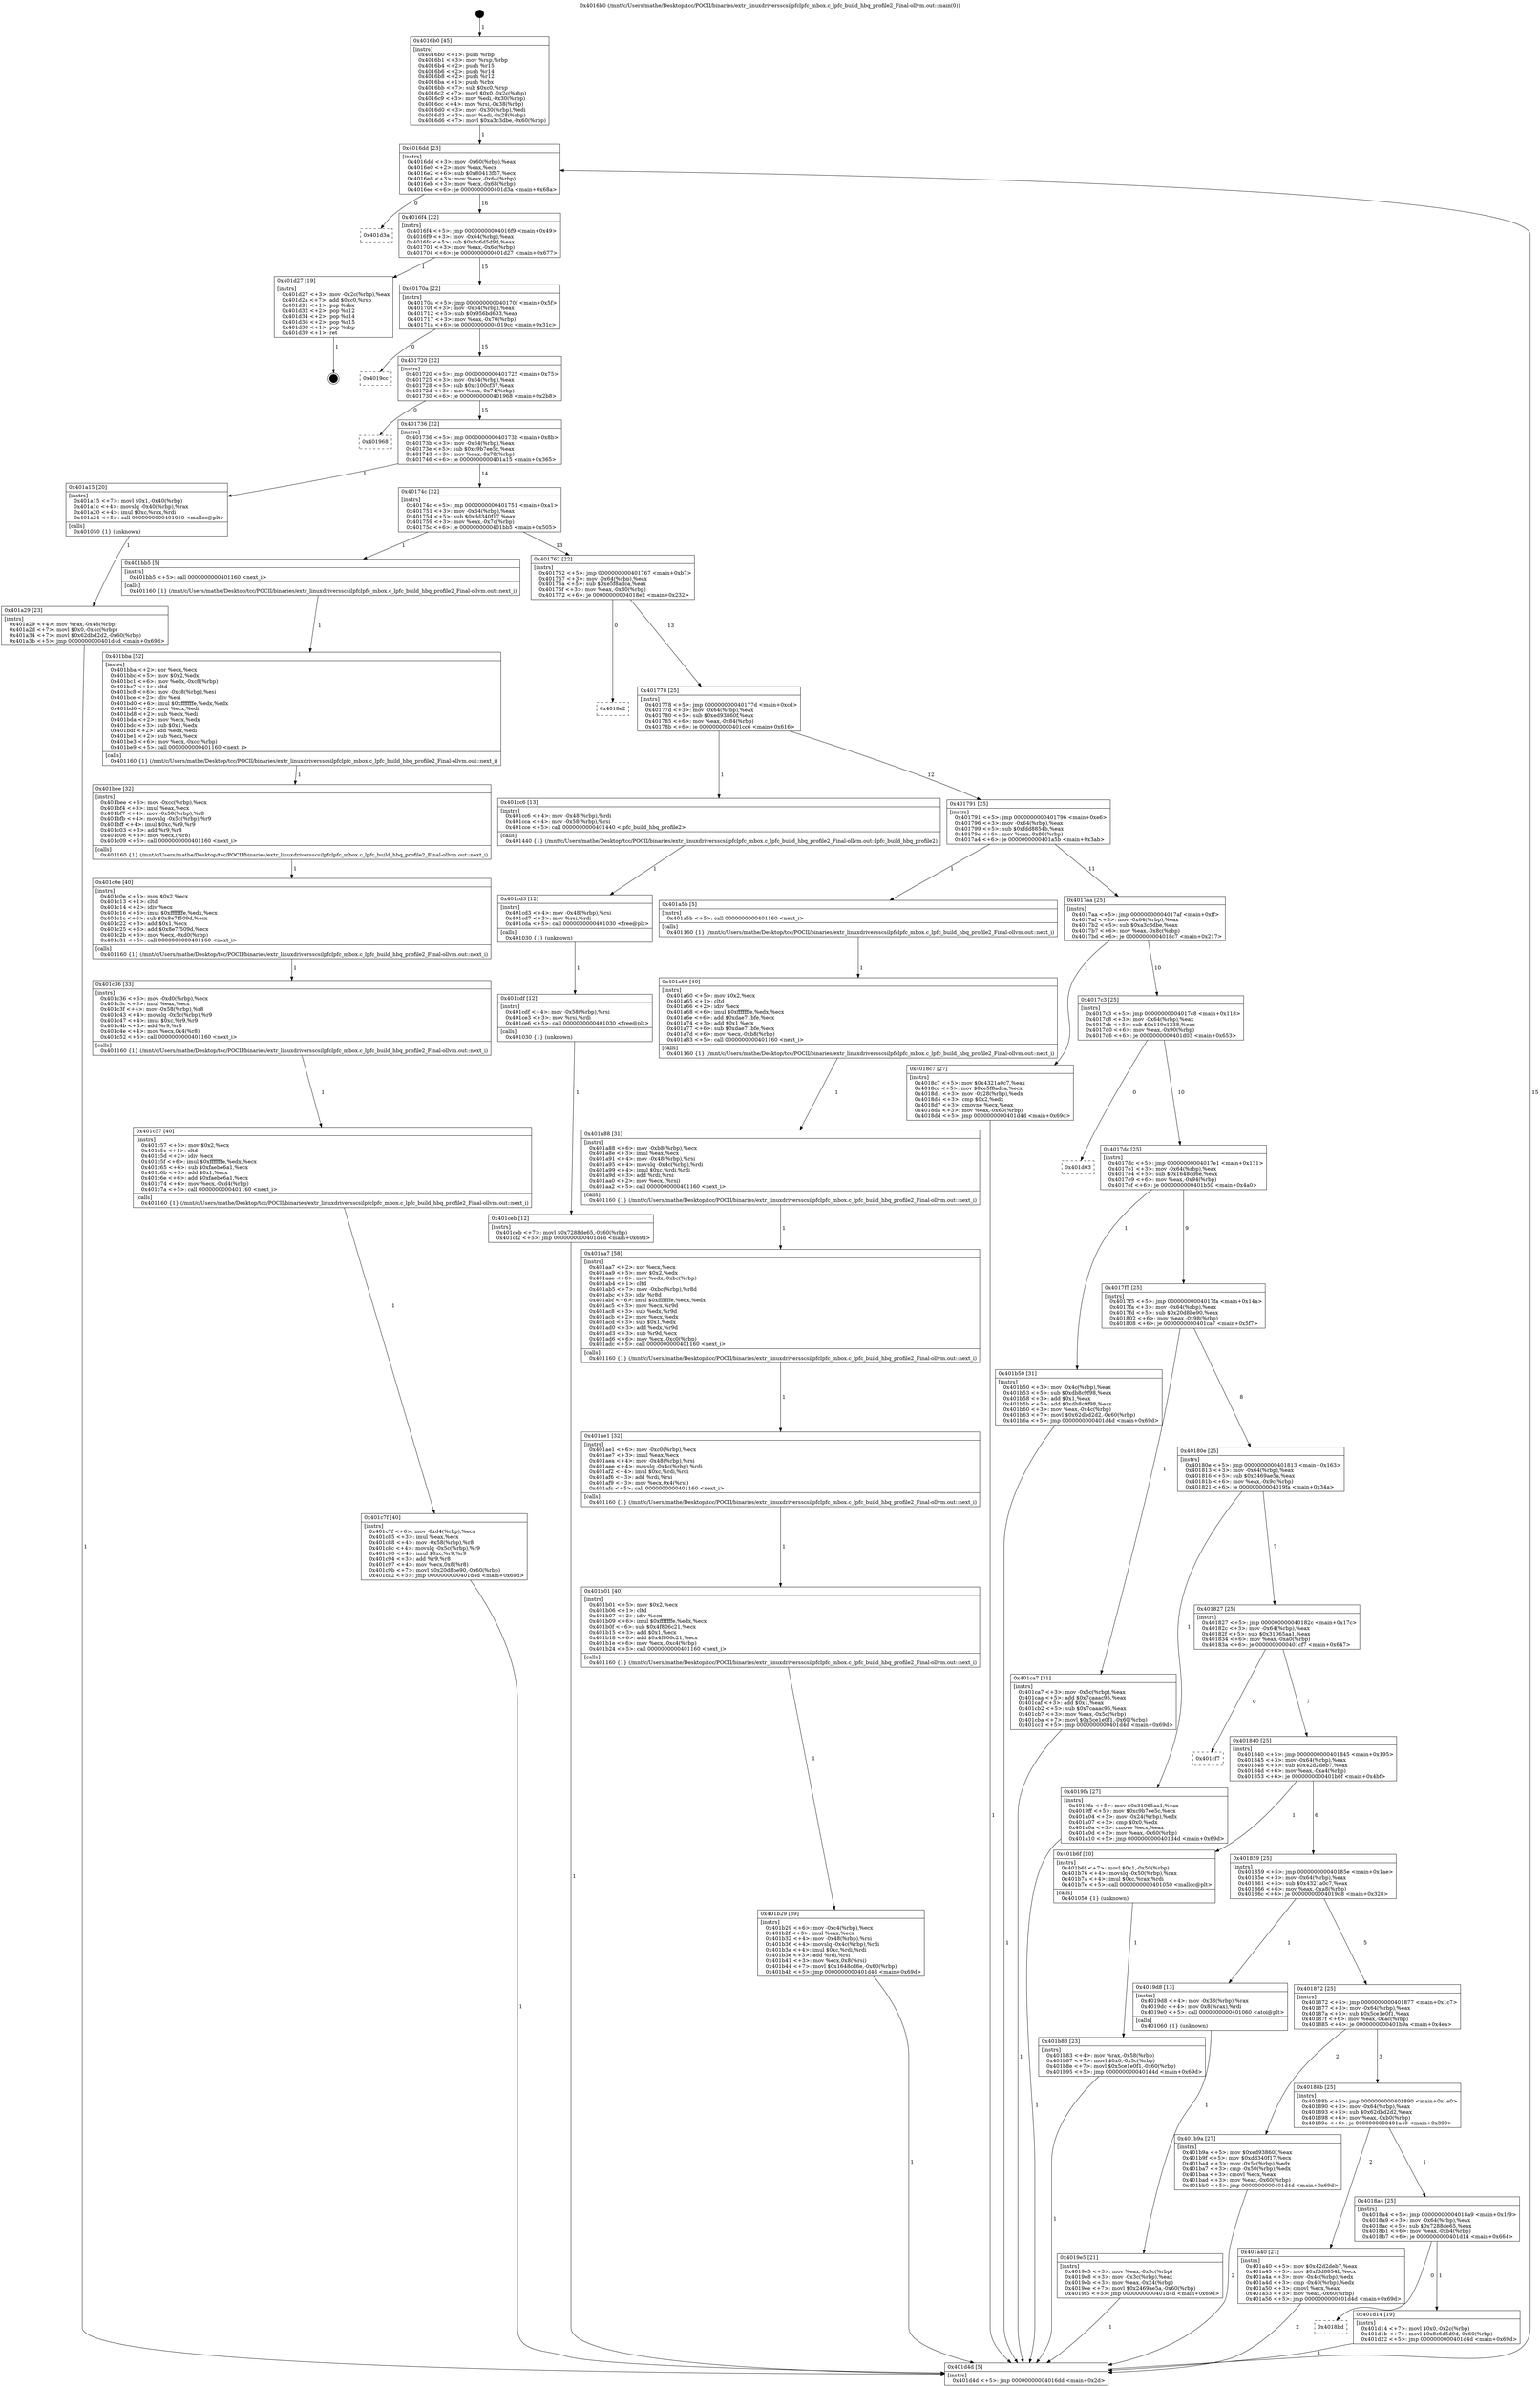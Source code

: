 digraph "0x4016b0" {
  label = "0x4016b0 (/mnt/c/Users/mathe/Desktop/tcc/POCII/binaries/extr_linuxdriversscsilpfclpfc_mbox.c_lpfc_build_hbq_profile2_Final-ollvm.out::main(0))"
  labelloc = "t"
  node[shape=record]

  Entry [label="",width=0.3,height=0.3,shape=circle,fillcolor=black,style=filled]
  "0x4016dd" [label="{
     0x4016dd [23]\l
     | [instrs]\l
     &nbsp;&nbsp;0x4016dd \<+3\>: mov -0x60(%rbp),%eax\l
     &nbsp;&nbsp;0x4016e0 \<+2\>: mov %eax,%ecx\l
     &nbsp;&nbsp;0x4016e2 \<+6\>: sub $0x80413fb7,%ecx\l
     &nbsp;&nbsp;0x4016e8 \<+3\>: mov %eax,-0x64(%rbp)\l
     &nbsp;&nbsp;0x4016eb \<+3\>: mov %ecx,-0x68(%rbp)\l
     &nbsp;&nbsp;0x4016ee \<+6\>: je 0000000000401d3a \<main+0x68a\>\l
  }"]
  "0x401d3a" [label="{
     0x401d3a\l
  }", style=dashed]
  "0x4016f4" [label="{
     0x4016f4 [22]\l
     | [instrs]\l
     &nbsp;&nbsp;0x4016f4 \<+5\>: jmp 00000000004016f9 \<main+0x49\>\l
     &nbsp;&nbsp;0x4016f9 \<+3\>: mov -0x64(%rbp),%eax\l
     &nbsp;&nbsp;0x4016fc \<+5\>: sub $0x8c6d5d9d,%eax\l
     &nbsp;&nbsp;0x401701 \<+3\>: mov %eax,-0x6c(%rbp)\l
     &nbsp;&nbsp;0x401704 \<+6\>: je 0000000000401d27 \<main+0x677\>\l
  }"]
  Exit [label="",width=0.3,height=0.3,shape=circle,fillcolor=black,style=filled,peripheries=2]
  "0x401d27" [label="{
     0x401d27 [19]\l
     | [instrs]\l
     &nbsp;&nbsp;0x401d27 \<+3\>: mov -0x2c(%rbp),%eax\l
     &nbsp;&nbsp;0x401d2a \<+7\>: add $0xc0,%rsp\l
     &nbsp;&nbsp;0x401d31 \<+1\>: pop %rbx\l
     &nbsp;&nbsp;0x401d32 \<+2\>: pop %r12\l
     &nbsp;&nbsp;0x401d34 \<+2\>: pop %r14\l
     &nbsp;&nbsp;0x401d36 \<+2\>: pop %r15\l
     &nbsp;&nbsp;0x401d38 \<+1\>: pop %rbp\l
     &nbsp;&nbsp;0x401d39 \<+1\>: ret\l
  }"]
  "0x40170a" [label="{
     0x40170a [22]\l
     | [instrs]\l
     &nbsp;&nbsp;0x40170a \<+5\>: jmp 000000000040170f \<main+0x5f\>\l
     &nbsp;&nbsp;0x40170f \<+3\>: mov -0x64(%rbp),%eax\l
     &nbsp;&nbsp;0x401712 \<+5\>: sub $0x956bd603,%eax\l
     &nbsp;&nbsp;0x401717 \<+3\>: mov %eax,-0x70(%rbp)\l
     &nbsp;&nbsp;0x40171a \<+6\>: je 00000000004019cc \<main+0x31c\>\l
  }"]
  "0x4018bd" [label="{
     0x4018bd\l
  }", style=dashed]
  "0x4019cc" [label="{
     0x4019cc\l
  }", style=dashed]
  "0x401720" [label="{
     0x401720 [22]\l
     | [instrs]\l
     &nbsp;&nbsp;0x401720 \<+5\>: jmp 0000000000401725 \<main+0x75\>\l
     &nbsp;&nbsp;0x401725 \<+3\>: mov -0x64(%rbp),%eax\l
     &nbsp;&nbsp;0x401728 \<+5\>: sub $0xc100cf37,%eax\l
     &nbsp;&nbsp;0x40172d \<+3\>: mov %eax,-0x74(%rbp)\l
     &nbsp;&nbsp;0x401730 \<+6\>: je 0000000000401968 \<main+0x2b8\>\l
  }"]
  "0x401d14" [label="{
     0x401d14 [19]\l
     | [instrs]\l
     &nbsp;&nbsp;0x401d14 \<+7\>: movl $0x0,-0x2c(%rbp)\l
     &nbsp;&nbsp;0x401d1b \<+7\>: movl $0x8c6d5d9d,-0x60(%rbp)\l
     &nbsp;&nbsp;0x401d22 \<+5\>: jmp 0000000000401d4d \<main+0x69d\>\l
  }"]
  "0x401968" [label="{
     0x401968\l
  }", style=dashed]
  "0x401736" [label="{
     0x401736 [22]\l
     | [instrs]\l
     &nbsp;&nbsp;0x401736 \<+5\>: jmp 000000000040173b \<main+0x8b\>\l
     &nbsp;&nbsp;0x40173b \<+3\>: mov -0x64(%rbp),%eax\l
     &nbsp;&nbsp;0x40173e \<+5\>: sub $0xc9b7ee5c,%eax\l
     &nbsp;&nbsp;0x401743 \<+3\>: mov %eax,-0x78(%rbp)\l
     &nbsp;&nbsp;0x401746 \<+6\>: je 0000000000401a15 \<main+0x365\>\l
  }"]
  "0x401ceb" [label="{
     0x401ceb [12]\l
     | [instrs]\l
     &nbsp;&nbsp;0x401ceb \<+7\>: movl $0x7288de65,-0x60(%rbp)\l
     &nbsp;&nbsp;0x401cf2 \<+5\>: jmp 0000000000401d4d \<main+0x69d\>\l
  }"]
  "0x401a15" [label="{
     0x401a15 [20]\l
     | [instrs]\l
     &nbsp;&nbsp;0x401a15 \<+7\>: movl $0x1,-0x40(%rbp)\l
     &nbsp;&nbsp;0x401a1c \<+4\>: movslq -0x40(%rbp),%rax\l
     &nbsp;&nbsp;0x401a20 \<+4\>: imul $0xc,%rax,%rdi\l
     &nbsp;&nbsp;0x401a24 \<+5\>: call 0000000000401050 \<malloc@plt\>\l
     | [calls]\l
     &nbsp;&nbsp;0x401050 \{1\} (unknown)\l
  }"]
  "0x40174c" [label="{
     0x40174c [22]\l
     | [instrs]\l
     &nbsp;&nbsp;0x40174c \<+5\>: jmp 0000000000401751 \<main+0xa1\>\l
     &nbsp;&nbsp;0x401751 \<+3\>: mov -0x64(%rbp),%eax\l
     &nbsp;&nbsp;0x401754 \<+5\>: sub $0xdd340f17,%eax\l
     &nbsp;&nbsp;0x401759 \<+3\>: mov %eax,-0x7c(%rbp)\l
     &nbsp;&nbsp;0x40175c \<+6\>: je 0000000000401bb5 \<main+0x505\>\l
  }"]
  "0x401cdf" [label="{
     0x401cdf [12]\l
     | [instrs]\l
     &nbsp;&nbsp;0x401cdf \<+4\>: mov -0x58(%rbp),%rsi\l
     &nbsp;&nbsp;0x401ce3 \<+3\>: mov %rsi,%rdi\l
     &nbsp;&nbsp;0x401ce6 \<+5\>: call 0000000000401030 \<free@plt\>\l
     | [calls]\l
     &nbsp;&nbsp;0x401030 \{1\} (unknown)\l
  }"]
  "0x401bb5" [label="{
     0x401bb5 [5]\l
     | [instrs]\l
     &nbsp;&nbsp;0x401bb5 \<+5\>: call 0000000000401160 \<next_i\>\l
     | [calls]\l
     &nbsp;&nbsp;0x401160 \{1\} (/mnt/c/Users/mathe/Desktop/tcc/POCII/binaries/extr_linuxdriversscsilpfclpfc_mbox.c_lpfc_build_hbq_profile2_Final-ollvm.out::next_i)\l
  }"]
  "0x401762" [label="{
     0x401762 [22]\l
     | [instrs]\l
     &nbsp;&nbsp;0x401762 \<+5\>: jmp 0000000000401767 \<main+0xb7\>\l
     &nbsp;&nbsp;0x401767 \<+3\>: mov -0x64(%rbp),%eax\l
     &nbsp;&nbsp;0x40176a \<+5\>: sub $0xe5f8adca,%eax\l
     &nbsp;&nbsp;0x40176f \<+3\>: mov %eax,-0x80(%rbp)\l
     &nbsp;&nbsp;0x401772 \<+6\>: je 00000000004018e2 \<main+0x232\>\l
  }"]
  "0x401cd3" [label="{
     0x401cd3 [12]\l
     | [instrs]\l
     &nbsp;&nbsp;0x401cd3 \<+4\>: mov -0x48(%rbp),%rsi\l
     &nbsp;&nbsp;0x401cd7 \<+3\>: mov %rsi,%rdi\l
     &nbsp;&nbsp;0x401cda \<+5\>: call 0000000000401030 \<free@plt\>\l
     | [calls]\l
     &nbsp;&nbsp;0x401030 \{1\} (unknown)\l
  }"]
  "0x4018e2" [label="{
     0x4018e2\l
  }", style=dashed]
  "0x401778" [label="{
     0x401778 [25]\l
     | [instrs]\l
     &nbsp;&nbsp;0x401778 \<+5\>: jmp 000000000040177d \<main+0xcd\>\l
     &nbsp;&nbsp;0x40177d \<+3\>: mov -0x64(%rbp),%eax\l
     &nbsp;&nbsp;0x401780 \<+5\>: sub $0xed93860f,%eax\l
     &nbsp;&nbsp;0x401785 \<+6\>: mov %eax,-0x84(%rbp)\l
     &nbsp;&nbsp;0x40178b \<+6\>: je 0000000000401cc6 \<main+0x616\>\l
  }"]
  "0x401c7f" [label="{
     0x401c7f [40]\l
     | [instrs]\l
     &nbsp;&nbsp;0x401c7f \<+6\>: mov -0xd4(%rbp),%ecx\l
     &nbsp;&nbsp;0x401c85 \<+3\>: imul %eax,%ecx\l
     &nbsp;&nbsp;0x401c88 \<+4\>: mov -0x58(%rbp),%r8\l
     &nbsp;&nbsp;0x401c8c \<+4\>: movslq -0x5c(%rbp),%r9\l
     &nbsp;&nbsp;0x401c90 \<+4\>: imul $0xc,%r9,%r9\l
     &nbsp;&nbsp;0x401c94 \<+3\>: add %r9,%r8\l
     &nbsp;&nbsp;0x401c97 \<+4\>: mov %ecx,0x8(%r8)\l
     &nbsp;&nbsp;0x401c9b \<+7\>: movl $0x20d8be90,-0x60(%rbp)\l
     &nbsp;&nbsp;0x401ca2 \<+5\>: jmp 0000000000401d4d \<main+0x69d\>\l
  }"]
  "0x401cc6" [label="{
     0x401cc6 [13]\l
     | [instrs]\l
     &nbsp;&nbsp;0x401cc6 \<+4\>: mov -0x48(%rbp),%rdi\l
     &nbsp;&nbsp;0x401cca \<+4\>: mov -0x58(%rbp),%rsi\l
     &nbsp;&nbsp;0x401cce \<+5\>: call 0000000000401440 \<lpfc_build_hbq_profile2\>\l
     | [calls]\l
     &nbsp;&nbsp;0x401440 \{1\} (/mnt/c/Users/mathe/Desktop/tcc/POCII/binaries/extr_linuxdriversscsilpfclpfc_mbox.c_lpfc_build_hbq_profile2_Final-ollvm.out::lpfc_build_hbq_profile2)\l
  }"]
  "0x401791" [label="{
     0x401791 [25]\l
     | [instrs]\l
     &nbsp;&nbsp;0x401791 \<+5\>: jmp 0000000000401796 \<main+0xe6\>\l
     &nbsp;&nbsp;0x401796 \<+3\>: mov -0x64(%rbp),%eax\l
     &nbsp;&nbsp;0x401799 \<+5\>: sub $0xfdd8854b,%eax\l
     &nbsp;&nbsp;0x40179e \<+6\>: mov %eax,-0x88(%rbp)\l
     &nbsp;&nbsp;0x4017a4 \<+6\>: je 0000000000401a5b \<main+0x3ab\>\l
  }"]
  "0x401c57" [label="{
     0x401c57 [40]\l
     | [instrs]\l
     &nbsp;&nbsp;0x401c57 \<+5\>: mov $0x2,%ecx\l
     &nbsp;&nbsp;0x401c5c \<+1\>: cltd\l
     &nbsp;&nbsp;0x401c5d \<+2\>: idiv %ecx\l
     &nbsp;&nbsp;0x401c5f \<+6\>: imul $0xfffffffe,%edx,%ecx\l
     &nbsp;&nbsp;0x401c65 \<+6\>: sub $0xfaebe6a1,%ecx\l
     &nbsp;&nbsp;0x401c6b \<+3\>: add $0x1,%ecx\l
     &nbsp;&nbsp;0x401c6e \<+6\>: add $0xfaebe6a1,%ecx\l
     &nbsp;&nbsp;0x401c74 \<+6\>: mov %ecx,-0xd4(%rbp)\l
     &nbsp;&nbsp;0x401c7a \<+5\>: call 0000000000401160 \<next_i\>\l
     | [calls]\l
     &nbsp;&nbsp;0x401160 \{1\} (/mnt/c/Users/mathe/Desktop/tcc/POCII/binaries/extr_linuxdriversscsilpfclpfc_mbox.c_lpfc_build_hbq_profile2_Final-ollvm.out::next_i)\l
  }"]
  "0x401a5b" [label="{
     0x401a5b [5]\l
     | [instrs]\l
     &nbsp;&nbsp;0x401a5b \<+5\>: call 0000000000401160 \<next_i\>\l
     | [calls]\l
     &nbsp;&nbsp;0x401160 \{1\} (/mnt/c/Users/mathe/Desktop/tcc/POCII/binaries/extr_linuxdriversscsilpfclpfc_mbox.c_lpfc_build_hbq_profile2_Final-ollvm.out::next_i)\l
  }"]
  "0x4017aa" [label="{
     0x4017aa [25]\l
     | [instrs]\l
     &nbsp;&nbsp;0x4017aa \<+5\>: jmp 00000000004017af \<main+0xff\>\l
     &nbsp;&nbsp;0x4017af \<+3\>: mov -0x64(%rbp),%eax\l
     &nbsp;&nbsp;0x4017b2 \<+5\>: sub $0xa3c3dbe,%eax\l
     &nbsp;&nbsp;0x4017b7 \<+6\>: mov %eax,-0x8c(%rbp)\l
     &nbsp;&nbsp;0x4017bd \<+6\>: je 00000000004018c7 \<main+0x217\>\l
  }"]
  "0x401c36" [label="{
     0x401c36 [33]\l
     | [instrs]\l
     &nbsp;&nbsp;0x401c36 \<+6\>: mov -0xd0(%rbp),%ecx\l
     &nbsp;&nbsp;0x401c3c \<+3\>: imul %eax,%ecx\l
     &nbsp;&nbsp;0x401c3f \<+4\>: mov -0x58(%rbp),%r8\l
     &nbsp;&nbsp;0x401c43 \<+4\>: movslq -0x5c(%rbp),%r9\l
     &nbsp;&nbsp;0x401c47 \<+4\>: imul $0xc,%r9,%r9\l
     &nbsp;&nbsp;0x401c4b \<+3\>: add %r9,%r8\l
     &nbsp;&nbsp;0x401c4e \<+4\>: mov %ecx,0x4(%r8)\l
     &nbsp;&nbsp;0x401c52 \<+5\>: call 0000000000401160 \<next_i\>\l
     | [calls]\l
     &nbsp;&nbsp;0x401160 \{1\} (/mnt/c/Users/mathe/Desktop/tcc/POCII/binaries/extr_linuxdriversscsilpfclpfc_mbox.c_lpfc_build_hbq_profile2_Final-ollvm.out::next_i)\l
  }"]
  "0x4018c7" [label="{
     0x4018c7 [27]\l
     | [instrs]\l
     &nbsp;&nbsp;0x4018c7 \<+5\>: mov $0x4321a0c7,%eax\l
     &nbsp;&nbsp;0x4018cc \<+5\>: mov $0xe5f8adca,%ecx\l
     &nbsp;&nbsp;0x4018d1 \<+3\>: mov -0x28(%rbp),%edx\l
     &nbsp;&nbsp;0x4018d4 \<+3\>: cmp $0x2,%edx\l
     &nbsp;&nbsp;0x4018d7 \<+3\>: cmovne %ecx,%eax\l
     &nbsp;&nbsp;0x4018da \<+3\>: mov %eax,-0x60(%rbp)\l
     &nbsp;&nbsp;0x4018dd \<+5\>: jmp 0000000000401d4d \<main+0x69d\>\l
  }"]
  "0x4017c3" [label="{
     0x4017c3 [25]\l
     | [instrs]\l
     &nbsp;&nbsp;0x4017c3 \<+5\>: jmp 00000000004017c8 \<main+0x118\>\l
     &nbsp;&nbsp;0x4017c8 \<+3\>: mov -0x64(%rbp),%eax\l
     &nbsp;&nbsp;0x4017cb \<+5\>: sub $0x119c1238,%eax\l
     &nbsp;&nbsp;0x4017d0 \<+6\>: mov %eax,-0x90(%rbp)\l
     &nbsp;&nbsp;0x4017d6 \<+6\>: je 0000000000401d03 \<main+0x653\>\l
  }"]
  "0x401d4d" [label="{
     0x401d4d [5]\l
     | [instrs]\l
     &nbsp;&nbsp;0x401d4d \<+5\>: jmp 00000000004016dd \<main+0x2d\>\l
  }"]
  "0x4016b0" [label="{
     0x4016b0 [45]\l
     | [instrs]\l
     &nbsp;&nbsp;0x4016b0 \<+1\>: push %rbp\l
     &nbsp;&nbsp;0x4016b1 \<+3\>: mov %rsp,%rbp\l
     &nbsp;&nbsp;0x4016b4 \<+2\>: push %r15\l
     &nbsp;&nbsp;0x4016b6 \<+2\>: push %r14\l
     &nbsp;&nbsp;0x4016b8 \<+2\>: push %r12\l
     &nbsp;&nbsp;0x4016ba \<+1\>: push %rbx\l
     &nbsp;&nbsp;0x4016bb \<+7\>: sub $0xc0,%rsp\l
     &nbsp;&nbsp;0x4016c2 \<+7\>: movl $0x0,-0x2c(%rbp)\l
     &nbsp;&nbsp;0x4016c9 \<+3\>: mov %edi,-0x30(%rbp)\l
     &nbsp;&nbsp;0x4016cc \<+4\>: mov %rsi,-0x38(%rbp)\l
     &nbsp;&nbsp;0x4016d0 \<+3\>: mov -0x30(%rbp),%edi\l
     &nbsp;&nbsp;0x4016d3 \<+3\>: mov %edi,-0x28(%rbp)\l
     &nbsp;&nbsp;0x4016d6 \<+7\>: movl $0xa3c3dbe,-0x60(%rbp)\l
  }"]
  "0x401c0e" [label="{
     0x401c0e [40]\l
     | [instrs]\l
     &nbsp;&nbsp;0x401c0e \<+5\>: mov $0x2,%ecx\l
     &nbsp;&nbsp;0x401c13 \<+1\>: cltd\l
     &nbsp;&nbsp;0x401c14 \<+2\>: idiv %ecx\l
     &nbsp;&nbsp;0x401c16 \<+6\>: imul $0xfffffffe,%edx,%ecx\l
     &nbsp;&nbsp;0x401c1c \<+6\>: sub $0x8e7f509d,%ecx\l
     &nbsp;&nbsp;0x401c22 \<+3\>: add $0x1,%ecx\l
     &nbsp;&nbsp;0x401c25 \<+6\>: add $0x8e7f509d,%ecx\l
     &nbsp;&nbsp;0x401c2b \<+6\>: mov %ecx,-0xd0(%rbp)\l
     &nbsp;&nbsp;0x401c31 \<+5\>: call 0000000000401160 \<next_i\>\l
     | [calls]\l
     &nbsp;&nbsp;0x401160 \{1\} (/mnt/c/Users/mathe/Desktop/tcc/POCII/binaries/extr_linuxdriversscsilpfclpfc_mbox.c_lpfc_build_hbq_profile2_Final-ollvm.out::next_i)\l
  }"]
  "0x401d03" [label="{
     0x401d03\l
  }", style=dashed]
  "0x4017dc" [label="{
     0x4017dc [25]\l
     | [instrs]\l
     &nbsp;&nbsp;0x4017dc \<+5\>: jmp 00000000004017e1 \<main+0x131\>\l
     &nbsp;&nbsp;0x4017e1 \<+3\>: mov -0x64(%rbp),%eax\l
     &nbsp;&nbsp;0x4017e4 \<+5\>: sub $0x1648cd6e,%eax\l
     &nbsp;&nbsp;0x4017e9 \<+6\>: mov %eax,-0x94(%rbp)\l
     &nbsp;&nbsp;0x4017ef \<+6\>: je 0000000000401b50 \<main+0x4a0\>\l
  }"]
  "0x401bee" [label="{
     0x401bee [32]\l
     | [instrs]\l
     &nbsp;&nbsp;0x401bee \<+6\>: mov -0xcc(%rbp),%ecx\l
     &nbsp;&nbsp;0x401bf4 \<+3\>: imul %eax,%ecx\l
     &nbsp;&nbsp;0x401bf7 \<+4\>: mov -0x58(%rbp),%r8\l
     &nbsp;&nbsp;0x401bfb \<+4\>: movslq -0x5c(%rbp),%r9\l
     &nbsp;&nbsp;0x401bff \<+4\>: imul $0xc,%r9,%r9\l
     &nbsp;&nbsp;0x401c03 \<+3\>: add %r9,%r8\l
     &nbsp;&nbsp;0x401c06 \<+3\>: mov %ecx,(%r8)\l
     &nbsp;&nbsp;0x401c09 \<+5\>: call 0000000000401160 \<next_i\>\l
     | [calls]\l
     &nbsp;&nbsp;0x401160 \{1\} (/mnt/c/Users/mathe/Desktop/tcc/POCII/binaries/extr_linuxdriversscsilpfclpfc_mbox.c_lpfc_build_hbq_profile2_Final-ollvm.out::next_i)\l
  }"]
  "0x401b50" [label="{
     0x401b50 [31]\l
     | [instrs]\l
     &nbsp;&nbsp;0x401b50 \<+3\>: mov -0x4c(%rbp),%eax\l
     &nbsp;&nbsp;0x401b53 \<+5\>: sub $0xdb8c9f98,%eax\l
     &nbsp;&nbsp;0x401b58 \<+3\>: add $0x1,%eax\l
     &nbsp;&nbsp;0x401b5b \<+5\>: add $0xdb8c9f98,%eax\l
     &nbsp;&nbsp;0x401b60 \<+3\>: mov %eax,-0x4c(%rbp)\l
     &nbsp;&nbsp;0x401b63 \<+7\>: movl $0x62dbd2d2,-0x60(%rbp)\l
     &nbsp;&nbsp;0x401b6a \<+5\>: jmp 0000000000401d4d \<main+0x69d\>\l
  }"]
  "0x4017f5" [label="{
     0x4017f5 [25]\l
     | [instrs]\l
     &nbsp;&nbsp;0x4017f5 \<+5\>: jmp 00000000004017fa \<main+0x14a\>\l
     &nbsp;&nbsp;0x4017fa \<+3\>: mov -0x64(%rbp),%eax\l
     &nbsp;&nbsp;0x4017fd \<+5\>: sub $0x20d8be90,%eax\l
     &nbsp;&nbsp;0x401802 \<+6\>: mov %eax,-0x98(%rbp)\l
     &nbsp;&nbsp;0x401808 \<+6\>: je 0000000000401ca7 \<main+0x5f7\>\l
  }"]
  "0x401bba" [label="{
     0x401bba [52]\l
     | [instrs]\l
     &nbsp;&nbsp;0x401bba \<+2\>: xor %ecx,%ecx\l
     &nbsp;&nbsp;0x401bbc \<+5\>: mov $0x2,%edx\l
     &nbsp;&nbsp;0x401bc1 \<+6\>: mov %edx,-0xc8(%rbp)\l
     &nbsp;&nbsp;0x401bc7 \<+1\>: cltd\l
     &nbsp;&nbsp;0x401bc8 \<+6\>: mov -0xc8(%rbp),%esi\l
     &nbsp;&nbsp;0x401bce \<+2\>: idiv %esi\l
     &nbsp;&nbsp;0x401bd0 \<+6\>: imul $0xfffffffe,%edx,%edx\l
     &nbsp;&nbsp;0x401bd6 \<+2\>: mov %ecx,%edi\l
     &nbsp;&nbsp;0x401bd8 \<+2\>: sub %edx,%edi\l
     &nbsp;&nbsp;0x401bda \<+2\>: mov %ecx,%edx\l
     &nbsp;&nbsp;0x401bdc \<+3\>: sub $0x1,%edx\l
     &nbsp;&nbsp;0x401bdf \<+2\>: add %edx,%edi\l
     &nbsp;&nbsp;0x401be1 \<+2\>: sub %edi,%ecx\l
     &nbsp;&nbsp;0x401be3 \<+6\>: mov %ecx,-0xcc(%rbp)\l
     &nbsp;&nbsp;0x401be9 \<+5\>: call 0000000000401160 \<next_i\>\l
     | [calls]\l
     &nbsp;&nbsp;0x401160 \{1\} (/mnt/c/Users/mathe/Desktop/tcc/POCII/binaries/extr_linuxdriversscsilpfclpfc_mbox.c_lpfc_build_hbq_profile2_Final-ollvm.out::next_i)\l
  }"]
  "0x401ca7" [label="{
     0x401ca7 [31]\l
     | [instrs]\l
     &nbsp;&nbsp;0x401ca7 \<+3\>: mov -0x5c(%rbp),%eax\l
     &nbsp;&nbsp;0x401caa \<+5\>: add $0x7caaac95,%eax\l
     &nbsp;&nbsp;0x401caf \<+3\>: add $0x1,%eax\l
     &nbsp;&nbsp;0x401cb2 \<+5\>: sub $0x7caaac95,%eax\l
     &nbsp;&nbsp;0x401cb7 \<+3\>: mov %eax,-0x5c(%rbp)\l
     &nbsp;&nbsp;0x401cba \<+7\>: movl $0x5ce1e0f1,-0x60(%rbp)\l
     &nbsp;&nbsp;0x401cc1 \<+5\>: jmp 0000000000401d4d \<main+0x69d\>\l
  }"]
  "0x40180e" [label="{
     0x40180e [25]\l
     | [instrs]\l
     &nbsp;&nbsp;0x40180e \<+5\>: jmp 0000000000401813 \<main+0x163\>\l
     &nbsp;&nbsp;0x401813 \<+3\>: mov -0x64(%rbp),%eax\l
     &nbsp;&nbsp;0x401816 \<+5\>: sub $0x2469ae5a,%eax\l
     &nbsp;&nbsp;0x40181b \<+6\>: mov %eax,-0x9c(%rbp)\l
     &nbsp;&nbsp;0x401821 \<+6\>: je 00000000004019fa \<main+0x34a\>\l
  }"]
  "0x401b83" [label="{
     0x401b83 [23]\l
     | [instrs]\l
     &nbsp;&nbsp;0x401b83 \<+4\>: mov %rax,-0x58(%rbp)\l
     &nbsp;&nbsp;0x401b87 \<+7\>: movl $0x0,-0x5c(%rbp)\l
     &nbsp;&nbsp;0x401b8e \<+7\>: movl $0x5ce1e0f1,-0x60(%rbp)\l
     &nbsp;&nbsp;0x401b95 \<+5\>: jmp 0000000000401d4d \<main+0x69d\>\l
  }"]
  "0x4019fa" [label="{
     0x4019fa [27]\l
     | [instrs]\l
     &nbsp;&nbsp;0x4019fa \<+5\>: mov $0x31065aa1,%eax\l
     &nbsp;&nbsp;0x4019ff \<+5\>: mov $0xc9b7ee5c,%ecx\l
     &nbsp;&nbsp;0x401a04 \<+3\>: mov -0x24(%rbp),%edx\l
     &nbsp;&nbsp;0x401a07 \<+3\>: cmp $0x0,%edx\l
     &nbsp;&nbsp;0x401a0a \<+3\>: cmove %ecx,%eax\l
     &nbsp;&nbsp;0x401a0d \<+3\>: mov %eax,-0x60(%rbp)\l
     &nbsp;&nbsp;0x401a10 \<+5\>: jmp 0000000000401d4d \<main+0x69d\>\l
  }"]
  "0x401827" [label="{
     0x401827 [25]\l
     | [instrs]\l
     &nbsp;&nbsp;0x401827 \<+5\>: jmp 000000000040182c \<main+0x17c\>\l
     &nbsp;&nbsp;0x40182c \<+3\>: mov -0x64(%rbp),%eax\l
     &nbsp;&nbsp;0x40182f \<+5\>: sub $0x31065aa1,%eax\l
     &nbsp;&nbsp;0x401834 \<+6\>: mov %eax,-0xa0(%rbp)\l
     &nbsp;&nbsp;0x40183a \<+6\>: je 0000000000401cf7 \<main+0x647\>\l
  }"]
  "0x401b29" [label="{
     0x401b29 [39]\l
     | [instrs]\l
     &nbsp;&nbsp;0x401b29 \<+6\>: mov -0xc4(%rbp),%ecx\l
     &nbsp;&nbsp;0x401b2f \<+3\>: imul %eax,%ecx\l
     &nbsp;&nbsp;0x401b32 \<+4\>: mov -0x48(%rbp),%rsi\l
     &nbsp;&nbsp;0x401b36 \<+4\>: movslq -0x4c(%rbp),%rdi\l
     &nbsp;&nbsp;0x401b3a \<+4\>: imul $0xc,%rdi,%rdi\l
     &nbsp;&nbsp;0x401b3e \<+3\>: add %rdi,%rsi\l
     &nbsp;&nbsp;0x401b41 \<+3\>: mov %ecx,0x8(%rsi)\l
     &nbsp;&nbsp;0x401b44 \<+7\>: movl $0x1648cd6e,-0x60(%rbp)\l
     &nbsp;&nbsp;0x401b4b \<+5\>: jmp 0000000000401d4d \<main+0x69d\>\l
  }"]
  "0x401cf7" [label="{
     0x401cf7\l
  }", style=dashed]
  "0x401840" [label="{
     0x401840 [25]\l
     | [instrs]\l
     &nbsp;&nbsp;0x401840 \<+5\>: jmp 0000000000401845 \<main+0x195\>\l
     &nbsp;&nbsp;0x401845 \<+3\>: mov -0x64(%rbp),%eax\l
     &nbsp;&nbsp;0x401848 \<+5\>: sub $0x42d2deb7,%eax\l
     &nbsp;&nbsp;0x40184d \<+6\>: mov %eax,-0xa4(%rbp)\l
     &nbsp;&nbsp;0x401853 \<+6\>: je 0000000000401b6f \<main+0x4bf\>\l
  }"]
  "0x401b01" [label="{
     0x401b01 [40]\l
     | [instrs]\l
     &nbsp;&nbsp;0x401b01 \<+5\>: mov $0x2,%ecx\l
     &nbsp;&nbsp;0x401b06 \<+1\>: cltd\l
     &nbsp;&nbsp;0x401b07 \<+2\>: idiv %ecx\l
     &nbsp;&nbsp;0x401b09 \<+6\>: imul $0xfffffffe,%edx,%ecx\l
     &nbsp;&nbsp;0x401b0f \<+6\>: sub $0x4f806c21,%ecx\l
     &nbsp;&nbsp;0x401b15 \<+3\>: add $0x1,%ecx\l
     &nbsp;&nbsp;0x401b18 \<+6\>: add $0x4f806c21,%ecx\l
     &nbsp;&nbsp;0x401b1e \<+6\>: mov %ecx,-0xc4(%rbp)\l
     &nbsp;&nbsp;0x401b24 \<+5\>: call 0000000000401160 \<next_i\>\l
     | [calls]\l
     &nbsp;&nbsp;0x401160 \{1\} (/mnt/c/Users/mathe/Desktop/tcc/POCII/binaries/extr_linuxdriversscsilpfclpfc_mbox.c_lpfc_build_hbq_profile2_Final-ollvm.out::next_i)\l
  }"]
  "0x401b6f" [label="{
     0x401b6f [20]\l
     | [instrs]\l
     &nbsp;&nbsp;0x401b6f \<+7\>: movl $0x1,-0x50(%rbp)\l
     &nbsp;&nbsp;0x401b76 \<+4\>: movslq -0x50(%rbp),%rax\l
     &nbsp;&nbsp;0x401b7a \<+4\>: imul $0xc,%rax,%rdi\l
     &nbsp;&nbsp;0x401b7e \<+5\>: call 0000000000401050 \<malloc@plt\>\l
     | [calls]\l
     &nbsp;&nbsp;0x401050 \{1\} (unknown)\l
  }"]
  "0x401859" [label="{
     0x401859 [25]\l
     | [instrs]\l
     &nbsp;&nbsp;0x401859 \<+5\>: jmp 000000000040185e \<main+0x1ae\>\l
     &nbsp;&nbsp;0x40185e \<+3\>: mov -0x64(%rbp),%eax\l
     &nbsp;&nbsp;0x401861 \<+5\>: sub $0x4321a0c7,%eax\l
     &nbsp;&nbsp;0x401866 \<+6\>: mov %eax,-0xa8(%rbp)\l
     &nbsp;&nbsp;0x40186c \<+6\>: je 00000000004019d8 \<main+0x328\>\l
  }"]
  "0x401ae1" [label="{
     0x401ae1 [32]\l
     | [instrs]\l
     &nbsp;&nbsp;0x401ae1 \<+6\>: mov -0xc0(%rbp),%ecx\l
     &nbsp;&nbsp;0x401ae7 \<+3\>: imul %eax,%ecx\l
     &nbsp;&nbsp;0x401aea \<+4\>: mov -0x48(%rbp),%rsi\l
     &nbsp;&nbsp;0x401aee \<+4\>: movslq -0x4c(%rbp),%rdi\l
     &nbsp;&nbsp;0x401af2 \<+4\>: imul $0xc,%rdi,%rdi\l
     &nbsp;&nbsp;0x401af6 \<+3\>: add %rdi,%rsi\l
     &nbsp;&nbsp;0x401af9 \<+3\>: mov %ecx,0x4(%rsi)\l
     &nbsp;&nbsp;0x401afc \<+5\>: call 0000000000401160 \<next_i\>\l
     | [calls]\l
     &nbsp;&nbsp;0x401160 \{1\} (/mnt/c/Users/mathe/Desktop/tcc/POCII/binaries/extr_linuxdriversscsilpfclpfc_mbox.c_lpfc_build_hbq_profile2_Final-ollvm.out::next_i)\l
  }"]
  "0x4019d8" [label="{
     0x4019d8 [13]\l
     | [instrs]\l
     &nbsp;&nbsp;0x4019d8 \<+4\>: mov -0x38(%rbp),%rax\l
     &nbsp;&nbsp;0x4019dc \<+4\>: mov 0x8(%rax),%rdi\l
     &nbsp;&nbsp;0x4019e0 \<+5\>: call 0000000000401060 \<atoi@plt\>\l
     | [calls]\l
     &nbsp;&nbsp;0x401060 \{1\} (unknown)\l
  }"]
  "0x401872" [label="{
     0x401872 [25]\l
     | [instrs]\l
     &nbsp;&nbsp;0x401872 \<+5\>: jmp 0000000000401877 \<main+0x1c7\>\l
     &nbsp;&nbsp;0x401877 \<+3\>: mov -0x64(%rbp),%eax\l
     &nbsp;&nbsp;0x40187a \<+5\>: sub $0x5ce1e0f1,%eax\l
     &nbsp;&nbsp;0x40187f \<+6\>: mov %eax,-0xac(%rbp)\l
     &nbsp;&nbsp;0x401885 \<+6\>: je 0000000000401b9a \<main+0x4ea\>\l
  }"]
  "0x4019e5" [label="{
     0x4019e5 [21]\l
     | [instrs]\l
     &nbsp;&nbsp;0x4019e5 \<+3\>: mov %eax,-0x3c(%rbp)\l
     &nbsp;&nbsp;0x4019e8 \<+3\>: mov -0x3c(%rbp),%eax\l
     &nbsp;&nbsp;0x4019eb \<+3\>: mov %eax,-0x24(%rbp)\l
     &nbsp;&nbsp;0x4019ee \<+7\>: movl $0x2469ae5a,-0x60(%rbp)\l
     &nbsp;&nbsp;0x4019f5 \<+5\>: jmp 0000000000401d4d \<main+0x69d\>\l
  }"]
  "0x401a29" [label="{
     0x401a29 [23]\l
     | [instrs]\l
     &nbsp;&nbsp;0x401a29 \<+4\>: mov %rax,-0x48(%rbp)\l
     &nbsp;&nbsp;0x401a2d \<+7\>: movl $0x0,-0x4c(%rbp)\l
     &nbsp;&nbsp;0x401a34 \<+7\>: movl $0x62dbd2d2,-0x60(%rbp)\l
     &nbsp;&nbsp;0x401a3b \<+5\>: jmp 0000000000401d4d \<main+0x69d\>\l
  }"]
  "0x401aa7" [label="{
     0x401aa7 [58]\l
     | [instrs]\l
     &nbsp;&nbsp;0x401aa7 \<+2\>: xor %ecx,%ecx\l
     &nbsp;&nbsp;0x401aa9 \<+5\>: mov $0x2,%edx\l
     &nbsp;&nbsp;0x401aae \<+6\>: mov %edx,-0xbc(%rbp)\l
     &nbsp;&nbsp;0x401ab4 \<+1\>: cltd\l
     &nbsp;&nbsp;0x401ab5 \<+7\>: mov -0xbc(%rbp),%r8d\l
     &nbsp;&nbsp;0x401abc \<+3\>: idiv %r8d\l
     &nbsp;&nbsp;0x401abf \<+6\>: imul $0xfffffffe,%edx,%edx\l
     &nbsp;&nbsp;0x401ac5 \<+3\>: mov %ecx,%r9d\l
     &nbsp;&nbsp;0x401ac8 \<+3\>: sub %edx,%r9d\l
     &nbsp;&nbsp;0x401acb \<+2\>: mov %ecx,%edx\l
     &nbsp;&nbsp;0x401acd \<+3\>: sub $0x1,%edx\l
     &nbsp;&nbsp;0x401ad0 \<+3\>: add %edx,%r9d\l
     &nbsp;&nbsp;0x401ad3 \<+3\>: sub %r9d,%ecx\l
     &nbsp;&nbsp;0x401ad6 \<+6\>: mov %ecx,-0xc0(%rbp)\l
     &nbsp;&nbsp;0x401adc \<+5\>: call 0000000000401160 \<next_i\>\l
     | [calls]\l
     &nbsp;&nbsp;0x401160 \{1\} (/mnt/c/Users/mathe/Desktop/tcc/POCII/binaries/extr_linuxdriversscsilpfclpfc_mbox.c_lpfc_build_hbq_profile2_Final-ollvm.out::next_i)\l
  }"]
  "0x401b9a" [label="{
     0x401b9a [27]\l
     | [instrs]\l
     &nbsp;&nbsp;0x401b9a \<+5\>: mov $0xed93860f,%eax\l
     &nbsp;&nbsp;0x401b9f \<+5\>: mov $0xdd340f17,%ecx\l
     &nbsp;&nbsp;0x401ba4 \<+3\>: mov -0x5c(%rbp),%edx\l
     &nbsp;&nbsp;0x401ba7 \<+3\>: cmp -0x50(%rbp),%edx\l
     &nbsp;&nbsp;0x401baa \<+3\>: cmovl %ecx,%eax\l
     &nbsp;&nbsp;0x401bad \<+3\>: mov %eax,-0x60(%rbp)\l
     &nbsp;&nbsp;0x401bb0 \<+5\>: jmp 0000000000401d4d \<main+0x69d\>\l
  }"]
  "0x40188b" [label="{
     0x40188b [25]\l
     | [instrs]\l
     &nbsp;&nbsp;0x40188b \<+5\>: jmp 0000000000401890 \<main+0x1e0\>\l
     &nbsp;&nbsp;0x401890 \<+3\>: mov -0x64(%rbp),%eax\l
     &nbsp;&nbsp;0x401893 \<+5\>: sub $0x62dbd2d2,%eax\l
     &nbsp;&nbsp;0x401898 \<+6\>: mov %eax,-0xb0(%rbp)\l
     &nbsp;&nbsp;0x40189e \<+6\>: je 0000000000401a40 \<main+0x390\>\l
  }"]
  "0x401a88" [label="{
     0x401a88 [31]\l
     | [instrs]\l
     &nbsp;&nbsp;0x401a88 \<+6\>: mov -0xb8(%rbp),%ecx\l
     &nbsp;&nbsp;0x401a8e \<+3\>: imul %eax,%ecx\l
     &nbsp;&nbsp;0x401a91 \<+4\>: mov -0x48(%rbp),%rsi\l
     &nbsp;&nbsp;0x401a95 \<+4\>: movslq -0x4c(%rbp),%rdi\l
     &nbsp;&nbsp;0x401a99 \<+4\>: imul $0xc,%rdi,%rdi\l
     &nbsp;&nbsp;0x401a9d \<+3\>: add %rdi,%rsi\l
     &nbsp;&nbsp;0x401aa0 \<+2\>: mov %ecx,(%rsi)\l
     &nbsp;&nbsp;0x401aa2 \<+5\>: call 0000000000401160 \<next_i\>\l
     | [calls]\l
     &nbsp;&nbsp;0x401160 \{1\} (/mnt/c/Users/mathe/Desktop/tcc/POCII/binaries/extr_linuxdriversscsilpfclpfc_mbox.c_lpfc_build_hbq_profile2_Final-ollvm.out::next_i)\l
  }"]
  "0x401a40" [label="{
     0x401a40 [27]\l
     | [instrs]\l
     &nbsp;&nbsp;0x401a40 \<+5\>: mov $0x42d2deb7,%eax\l
     &nbsp;&nbsp;0x401a45 \<+5\>: mov $0xfdd8854b,%ecx\l
     &nbsp;&nbsp;0x401a4a \<+3\>: mov -0x4c(%rbp),%edx\l
     &nbsp;&nbsp;0x401a4d \<+3\>: cmp -0x40(%rbp),%edx\l
     &nbsp;&nbsp;0x401a50 \<+3\>: cmovl %ecx,%eax\l
     &nbsp;&nbsp;0x401a53 \<+3\>: mov %eax,-0x60(%rbp)\l
     &nbsp;&nbsp;0x401a56 \<+5\>: jmp 0000000000401d4d \<main+0x69d\>\l
  }"]
  "0x4018a4" [label="{
     0x4018a4 [25]\l
     | [instrs]\l
     &nbsp;&nbsp;0x4018a4 \<+5\>: jmp 00000000004018a9 \<main+0x1f9\>\l
     &nbsp;&nbsp;0x4018a9 \<+3\>: mov -0x64(%rbp),%eax\l
     &nbsp;&nbsp;0x4018ac \<+5\>: sub $0x7288de65,%eax\l
     &nbsp;&nbsp;0x4018b1 \<+6\>: mov %eax,-0xb4(%rbp)\l
     &nbsp;&nbsp;0x4018b7 \<+6\>: je 0000000000401d14 \<main+0x664\>\l
  }"]
  "0x401a60" [label="{
     0x401a60 [40]\l
     | [instrs]\l
     &nbsp;&nbsp;0x401a60 \<+5\>: mov $0x2,%ecx\l
     &nbsp;&nbsp;0x401a65 \<+1\>: cltd\l
     &nbsp;&nbsp;0x401a66 \<+2\>: idiv %ecx\l
     &nbsp;&nbsp;0x401a68 \<+6\>: imul $0xfffffffe,%edx,%ecx\l
     &nbsp;&nbsp;0x401a6e \<+6\>: add $0xdae71bfe,%ecx\l
     &nbsp;&nbsp;0x401a74 \<+3\>: add $0x1,%ecx\l
     &nbsp;&nbsp;0x401a77 \<+6\>: sub $0xdae71bfe,%ecx\l
     &nbsp;&nbsp;0x401a7d \<+6\>: mov %ecx,-0xb8(%rbp)\l
     &nbsp;&nbsp;0x401a83 \<+5\>: call 0000000000401160 \<next_i\>\l
     | [calls]\l
     &nbsp;&nbsp;0x401160 \{1\} (/mnt/c/Users/mathe/Desktop/tcc/POCII/binaries/extr_linuxdriversscsilpfclpfc_mbox.c_lpfc_build_hbq_profile2_Final-ollvm.out::next_i)\l
  }"]
  Entry -> "0x4016b0" [label=" 1"]
  "0x4016dd" -> "0x401d3a" [label=" 0"]
  "0x4016dd" -> "0x4016f4" [label=" 16"]
  "0x401d27" -> Exit [label=" 1"]
  "0x4016f4" -> "0x401d27" [label=" 1"]
  "0x4016f4" -> "0x40170a" [label=" 15"]
  "0x401d14" -> "0x401d4d" [label=" 1"]
  "0x40170a" -> "0x4019cc" [label=" 0"]
  "0x40170a" -> "0x401720" [label=" 15"]
  "0x4018a4" -> "0x4018bd" [label=" 0"]
  "0x401720" -> "0x401968" [label=" 0"]
  "0x401720" -> "0x401736" [label=" 15"]
  "0x4018a4" -> "0x401d14" [label=" 1"]
  "0x401736" -> "0x401a15" [label=" 1"]
  "0x401736" -> "0x40174c" [label=" 14"]
  "0x401ceb" -> "0x401d4d" [label=" 1"]
  "0x40174c" -> "0x401bb5" [label=" 1"]
  "0x40174c" -> "0x401762" [label=" 13"]
  "0x401cdf" -> "0x401ceb" [label=" 1"]
  "0x401762" -> "0x4018e2" [label=" 0"]
  "0x401762" -> "0x401778" [label=" 13"]
  "0x401cd3" -> "0x401cdf" [label=" 1"]
  "0x401778" -> "0x401cc6" [label=" 1"]
  "0x401778" -> "0x401791" [label=" 12"]
  "0x401cc6" -> "0x401cd3" [label=" 1"]
  "0x401791" -> "0x401a5b" [label=" 1"]
  "0x401791" -> "0x4017aa" [label=" 11"]
  "0x401ca7" -> "0x401d4d" [label=" 1"]
  "0x4017aa" -> "0x4018c7" [label=" 1"]
  "0x4017aa" -> "0x4017c3" [label=" 10"]
  "0x4018c7" -> "0x401d4d" [label=" 1"]
  "0x4016b0" -> "0x4016dd" [label=" 1"]
  "0x401d4d" -> "0x4016dd" [label=" 15"]
  "0x401c7f" -> "0x401d4d" [label=" 1"]
  "0x4017c3" -> "0x401d03" [label=" 0"]
  "0x4017c3" -> "0x4017dc" [label=" 10"]
  "0x401c57" -> "0x401c7f" [label=" 1"]
  "0x4017dc" -> "0x401b50" [label=" 1"]
  "0x4017dc" -> "0x4017f5" [label=" 9"]
  "0x401c36" -> "0x401c57" [label=" 1"]
  "0x4017f5" -> "0x401ca7" [label=" 1"]
  "0x4017f5" -> "0x40180e" [label=" 8"]
  "0x401c0e" -> "0x401c36" [label=" 1"]
  "0x40180e" -> "0x4019fa" [label=" 1"]
  "0x40180e" -> "0x401827" [label=" 7"]
  "0x401bee" -> "0x401c0e" [label=" 1"]
  "0x401827" -> "0x401cf7" [label=" 0"]
  "0x401827" -> "0x401840" [label=" 7"]
  "0x401bba" -> "0x401bee" [label=" 1"]
  "0x401840" -> "0x401b6f" [label=" 1"]
  "0x401840" -> "0x401859" [label=" 6"]
  "0x401bb5" -> "0x401bba" [label=" 1"]
  "0x401859" -> "0x4019d8" [label=" 1"]
  "0x401859" -> "0x401872" [label=" 5"]
  "0x4019d8" -> "0x4019e5" [label=" 1"]
  "0x4019e5" -> "0x401d4d" [label=" 1"]
  "0x4019fa" -> "0x401d4d" [label=" 1"]
  "0x401a15" -> "0x401a29" [label=" 1"]
  "0x401a29" -> "0x401d4d" [label=" 1"]
  "0x401b9a" -> "0x401d4d" [label=" 2"]
  "0x401872" -> "0x401b9a" [label=" 2"]
  "0x401872" -> "0x40188b" [label=" 3"]
  "0x401b83" -> "0x401d4d" [label=" 1"]
  "0x40188b" -> "0x401a40" [label=" 2"]
  "0x40188b" -> "0x4018a4" [label=" 1"]
  "0x401a40" -> "0x401d4d" [label=" 2"]
  "0x401a5b" -> "0x401a60" [label=" 1"]
  "0x401a60" -> "0x401a88" [label=" 1"]
  "0x401a88" -> "0x401aa7" [label=" 1"]
  "0x401aa7" -> "0x401ae1" [label=" 1"]
  "0x401ae1" -> "0x401b01" [label=" 1"]
  "0x401b01" -> "0x401b29" [label=" 1"]
  "0x401b29" -> "0x401d4d" [label=" 1"]
  "0x401b50" -> "0x401d4d" [label=" 1"]
  "0x401b6f" -> "0x401b83" [label=" 1"]
}
